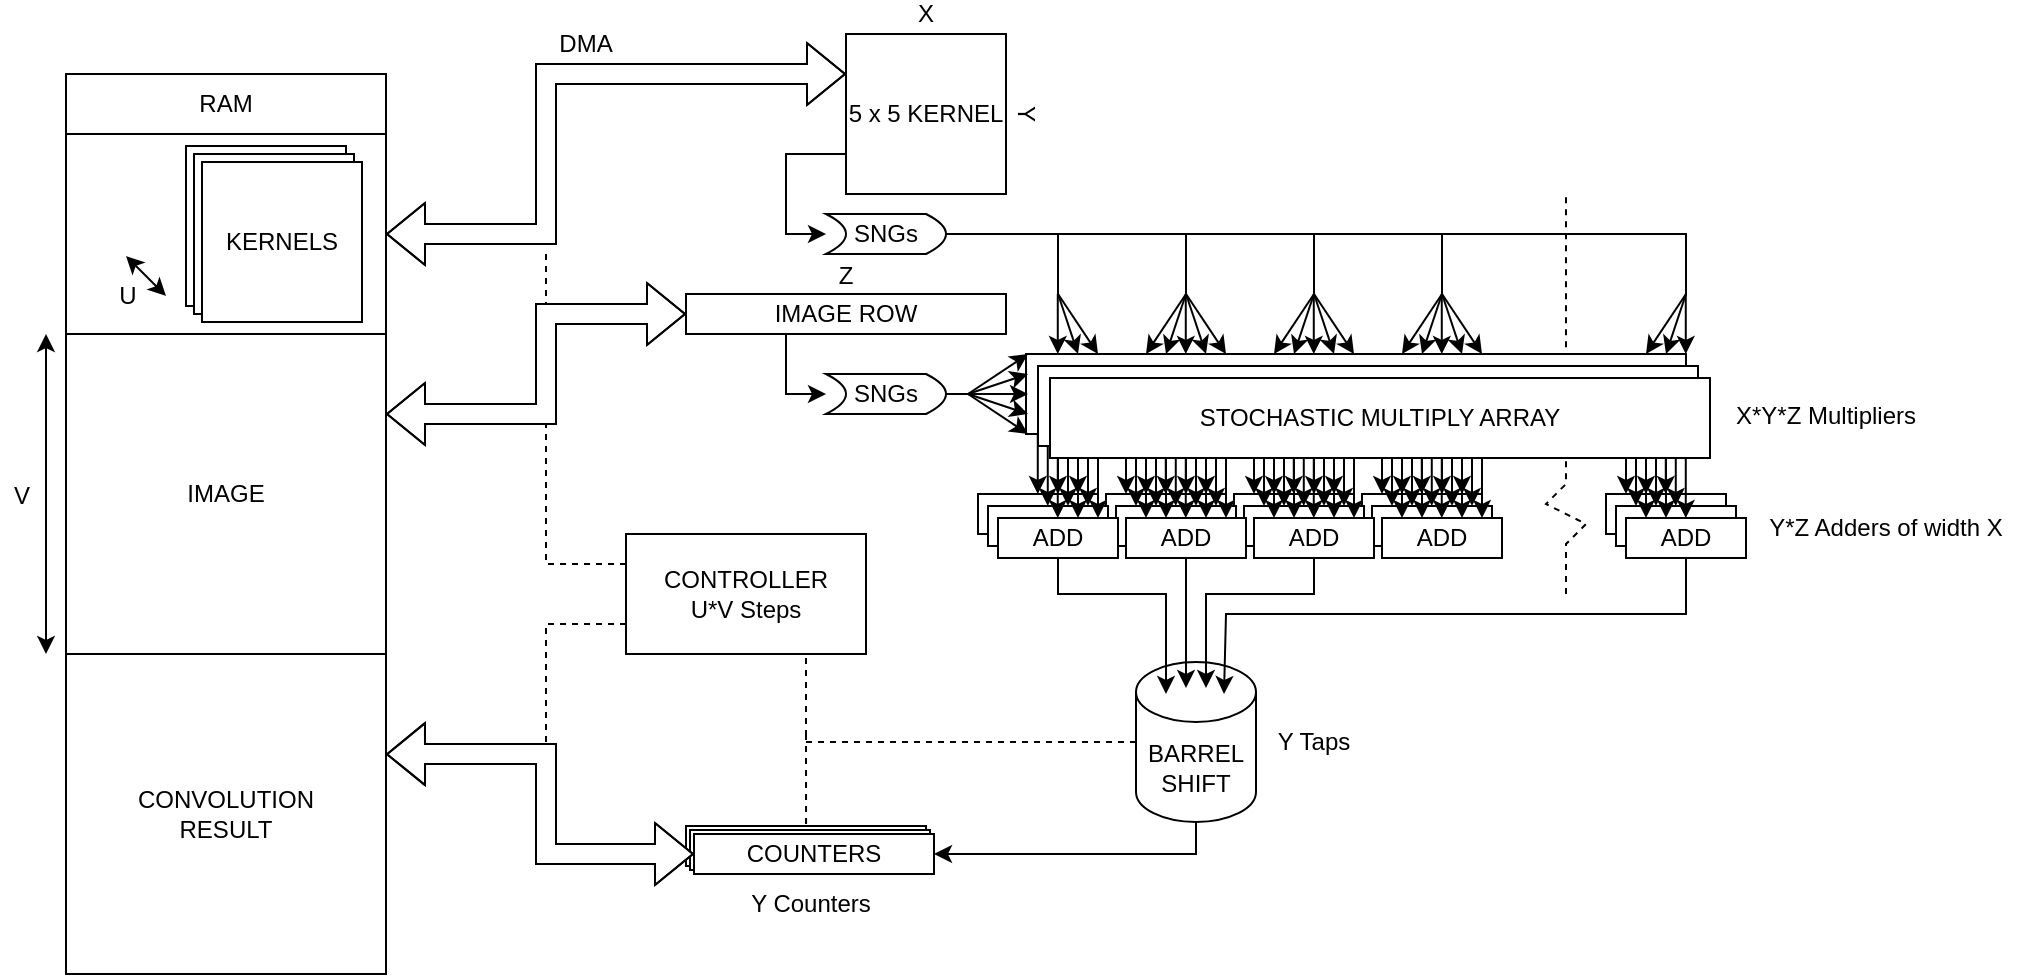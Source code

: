 <mxfile version="17.4.5" type="device"><diagram id="n0s1o-22PEW5Y7ANwcYm" name="Page-1"><mxGraphModel dx="1185" dy="662" grid="0" gridSize="10" guides="1" tooltips="1" connect="1" arrows="1" fold="1" page="1" pageScale="1" pageWidth="1600" pageHeight="900" math="0" shadow="0"><root><mxCell id="0"/><mxCell id="1" parent="0"/><mxCell id="mfJu4E2z2tIGQC9_TwqY-206" value="" style="endArrow=none;dashed=1;html=1;rounded=0;fontSize=12;fillColor=default;entryX=0.467;entryY=0.5;entryDx=0;entryDy=0;entryPerimeter=0;" edge="1" parent="1" target="mfJu4E2z2tIGQC9_TwqY-164"><mxGeometry width="50" height="50" relative="1" as="geometry"><mxPoint x="450" y="390" as="sourcePoint"/><mxPoint x="450" y="430" as="targetPoint"/></mxGeometry></mxCell><mxCell id="mfJu4E2z2tIGQC9_TwqY-194" value="" style="endArrow=none;dashed=1;html=1;rounded=0;fontSize=12;exitX=0;exitY=0.25;exitDx=0;exitDy=0;" edge="1" parent="1"><mxGeometry width="50" height="50" relative="1" as="geometry"><mxPoint x="360" y="335" as="sourcePoint"/><mxPoint x="320" y="400" as="targetPoint"/><Array as="points"><mxPoint x="320" y="335"/></Array></mxGeometry></mxCell><mxCell id="mfJu4E2z2tIGQC9_TwqY-190" value="" style="endArrow=none;dashed=1;html=1;rounded=0;fontSize=12;exitX=0;exitY=0.25;exitDx=0;exitDy=0;" edge="1" parent="1" source="mfJu4E2z2tIGQC9_TwqY-188"><mxGeometry width="50" height="50" relative="1" as="geometry"><mxPoint x="270" y="340" as="sourcePoint"/><mxPoint x="320" y="150" as="targetPoint"/><Array as="points"><mxPoint x="320" y="305"/></Array></mxGeometry></mxCell><mxCell id="mfJu4E2z2tIGQC9_TwqY-134" value="" style="group" vertex="1" connectable="0" parent="1"><mxGeometry x="536" y="240" width="374" height="50" as="geometry"/></mxCell><mxCell id="mfJu4E2z2tIGQC9_TwqY-135" value="" style="group" vertex="1" connectable="0" parent="mfJu4E2z2tIGQC9_TwqY-134"><mxGeometry x="64" width="60" height="50" as="geometry"/></mxCell><mxCell id="mfJu4E2z2tIGQC9_TwqY-136" value="ADD" style="rounded=0;whiteSpace=wrap;html=1;" vertex="1" parent="mfJu4E2z2tIGQC9_TwqY-135"><mxGeometry y="30" width="60" height="20" as="geometry"/></mxCell><mxCell id="mfJu4E2z2tIGQC9_TwqY-137" value="" style="endArrow=classic;html=1;rounded=0;" edge="1" parent="mfJu4E2z2tIGQC9_TwqY-135"><mxGeometry width="50" height="50" relative="1" as="geometry"><mxPoint x="10" as="sourcePoint"/><mxPoint x="10" y="30" as="targetPoint"/></mxGeometry></mxCell><mxCell id="mfJu4E2z2tIGQC9_TwqY-138" value="" style="endArrow=classic;html=1;rounded=0;" edge="1" parent="mfJu4E2z2tIGQC9_TwqY-135"><mxGeometry width="50" height="50" relative="1" as="geometry"><mxPoint x="20" as="sourcePoint"/><mxPoint x="20" y="30" as="targetPoint"/></mxGeometry></mxCell><mxCell id="mfJu4E2z2tIGQC9_TwqY-139" value="" style="endArrow=classic;html=1;rounded=0;" edge="1" parent="mfJu4E2z2tIGQC9_TwqY-135"><mxGeometry width="50" height="50" relative="1" as="geometry"><mxPoint x="29.89" as="sourcePoint"/><mxPoint x="29.89" y="30" as="targetPoint"/></mxGeometry></mxCell><mxCell id="mfJu4E2z2tIGQC9_TwqY-140" value="" style="endArrow=classic;html=1;rounded=0;" edge="1" parent="mfJu4E2z2tIGQC9_TwqY-135"><mxGeometry width="50" height="50" relative="1" as="geometry"><mxPoint x="40" as="sourcePoint"/><mxPoint x="40" y="30" as="targetPoint"/></mxGeometry></mxCell><mxCell id="mfJu4E2z2tIGQC9_TwqY-141" value="" style="endArrow=classic;html=1;rounded=0;" edge="1" parent="mfJu4E2z2tIGQC9_TwqY-135"><mxGeometry width="50" height="50" relative="1" as="geometry"><mxPoint x="50" as="sourcePoint"/><mxPoint x="50" y="30" as="targetPoint"/></mxGeometry></mxCell><mxCell id="mfJu4E2z2tIGQC9_TwqY-142" value="ADD" style="rounded=0;whiteSpace=wrap;html=1;" vertex="1" parent="mfJu4E2z2tIGQC9_TwqY-134"><mxGeometry x="314" y="30" width="60" height="20" as="geometry"/></mxCell><mxCell id="mfJu4E2z2tIGQC9_TwqY-143" value="" style="endArrow=classic;html=1;rounded=0;" edge="1" parent="mfJu4E2z2tIGQC9_TwqY-134"><mxGeometry width="50" height="50" relative="1" as="geometry"><mxPoint x="324" as="sourcePoint"/><mxPoint x="324" y="30" as="targetPoint"/></mxGeometry></mxCell><mxCell id="mfJu4E2z2tIGQC9_TwqY-144" value="" style="endArrow=classic;html=1;rounded=0;" edge="1" parent="mfJu4E2z2tIGQC9_TwqY-134"><mxGeometry width="50" height="50" relative="1" as="geometry"><mxPoint x="334" as="sourcePoint"/><mxPoint x="334" y="30" as="targetPoint"/></mxGeometry></mxCell><mxCell id="mfJu4E2z2tIGQC9_TwqY-145" value="" style="endArrow=classic;html=1;rounded=0;" edge="1" parent="mfJu4E2z2tIGQC9_TwqY-134"><mxGeometry width="50" height="50" relative="1" as="geometry"><mxPoint x="343.89" as="sourcePoint"/><mxPoint x="343.89" y="30" as="targetPoint"/></mxGeometry></mxCell><mxCell id="mfJu4E2z2tIGQC9_TwqY-146" value="ADD" style="rounded=0;whiteSpace=wrap;html=1;" vertex="1" parent="mfJu4E2z2tIGQC9_TwqY-134"><mxGeometry y="30" width="60" height="20" as="geometry"/></mxCell><mxCell id="mfJu4E2z2tIGQC9_TwqY-147" value="" style="endArrow=classic;html=1;rounded=0;" edge="1" parent="mfJu4E2z2tIGQC9_TwqY-134"><mxGeometry width="50" height="50" relative="1" as="geometry"><mxPoint x="29.89" as="sourcePoint"/><mxPoint x="29.89" y="30" as="targetPoint"/></mxGeometry></mxCell><mxCell id="mfJu4E2z2tIGQC9_TwqY-148" value="" style="endArrow=classic;html=1;rounded=0;" edge="1" parent="mfJu4E2z2tIGQC9_TwqY-134"><mxGeometry width="50" height="50" relative="1" as="geometry"><mxPoint x="40" as="sourcePoint"/><mxPoint x="40" y="30" as="targetPoint"/></mxGeometry></mxCell><mxCell id="mfJu4E2z2tIGQC9_TwqY-149" value="" style="endArrow=classic;html=1;rounded=0;" edge="1" parent="mfJu4E2z2tIGQC9_TwqY-134"><mxGeometry width="50" height="50" relative="1" as="geometry"><mxPoint x="50" as="sourcePoint"/><mxPoint x="50" y="30" as="targetPoint"/></mxGeometry></mxCell><mxCell id="mfJu4E2z2tIGQC9_TwqY-150" value="" style="group" vertex="1" connectable="0" parent="mfJu4E2z2tIGQC9_TwqY-134"><mxGeometry x="128" width="60" height="50" as="geometry"/></mxCell><mxCell id="mfJu4E2z2tIGQC9_TwqY-151" value="ADD" style="rounded=0;whiteSpace=wrap;html=1;" vertex="1" parent="mfJu4E2z2tIGQC9_TwqY-150"><mxGeometry y="30" width="60" height="20" as="geometry"/></mxCell><mxCell id="mfJu4E2z2tIGQC9_TwqY-152" value="" style="endArrow=classic;html=1;rounded=0;" edge="1" parent="mfJu4E2z2tIGQC9_TwqY-150"><mxGeometry width="50" height="50" relative="1" as="geometry"><mxPoint x="10" as="sourcePoint"/><mxPoint x="10" y="30" as="targetPoint"/></mxGeometry></mxCell><mxCell id="mfJu4E2z2tIGQC9_TwqY-153" value="" style="endArrow=classic;html=1;rounded=0;" edge="1" parent="mfJu4E2z2tIGQC9_TwqY-150"><mxGeometry width="50" height="50" relative="1" as="geometry"><mxPoint x="20" as="sourcePoint"/><mxPoint x="20" y="30" as="targetPoint"/></mxGeometry></mxCell><mxCell id="mfJu4E2z2tIGQC9_TwqY-154" value="" style="endArrow=classic;html=1;rounded=0;" edge="1" parent="mfJu4E2z2tIGQC9_TwqY-150"><mxGeometry width="50" height="50" relative="1" as="geometry"><mxPoint x="29.89" as="sourcePoint"/><mxPoint x="29.89" y="30" as="targetPoint"/></mxGeometry></mxCell><mxCell id="mfJu4E2z2tIGQC9_TwqY-155" value="" style="endArrow=classic;html=1;rounded=0;" edge="1" parent="mfJu4E2z2tIGQC9_TwqY-150"><mxGeometry width="50" height="50" relative="1" as="geometry"><mxPoint x="40" as="sourcePoint"/><mxPoint x="40" y="30" as="targetPoint"/></mxGeometry></mxCell><mxCell id="mfJu4E2z2tIGQC9_TwqY-156" value="" style="endArrow=classic;html=1;rounded=0;" edge="1" parent="mfJu4E2z2tIGQC9_TwqY-150"><mxGeometry width="50" height="50" relative="1" as="geometry"><mxPoint x="50" as="sourcePoint"/><mxPoint x="50" y="30" as="targetPoint"/></mxGeometry></mxCell><mxCell id="mfJu4E2z2tIGQC9_TwqY-157" value="" style="group" vertex="1" connectable="0" parent="mfJu4E2z2tIGQC9_TwqY-134"><mxGeometry x="192" width="60" height="50" as="geometry"/></mxCell><mxCell id="mfJu4E2z2tIGQC9_TwqY-158" value="ADD" style="rounded=0;whiteSpace=wrap;html=1;" vertex="1" parent="mfJu4E2z2tIGQC9_TwqY-157"><mxGeometry y="30" width="60" height="20" as="geometry"/></mxCell><mxCell id="mfJu4E2z2tIGQC9_TwqY-159" value="" style="endArrow=classic;html=1;rounded=0;" edge="1" parent="mfJu4E2z2tIGQC9_TwqY-157"><mxGeometry width="50" height="50" relative="1" as="geometry"><mxPoint x="10" as="sourcePoint"/><mxPoint x="10" y="30" as="targetPoint"/></mxGeometry></mxCell><mxCell id="mfJu4E2z2tIGQC9_TwqY-160" value="" style="endArrow=classic;html=1;rounded=0;" edge="1" parent="mfJu4E2z2tIGQC9_TwqY-157"><mxGeometry width="50" height="50" relative="1" as="geometry"><mxPoint x="20" as="sourcePoint"/><mxPoint x="20" y="30" as="targetPoint"/></mxGeometry></mxCell><mxCell id="mfJu4E2z2tIGQC9_TwqY-161" value="" style="endArrow=classic;html=1;rounded=0;" edge="1" parent="mfJu4E2z2tIGQC9_TwqY-157"><mxGeometry width="50" height="50" relative="1" as="geometry"><mxPoint x="29.89" as="sourcePoint"/><mxPoint x="29.89" y="30" as="targetPoint"/></mxGeometry></mxCell><mxCell id="mfJu4E2z2tIGQC9_TwqY-162" value="" style="endArrow=classic;html=1;rounded=0;" edge="1" parent="mfJu4E2z2tIGQC9_TwqY-157"><mxGeometry width="50" height="50" relative="1" as="geometry"><mxPoint x="40" as="sourcePoint"/><mxPoint x="40" y="30" as="targetPoint"/></mxGeometry></mxCell><mxCell id="mfJu4E2z2tIGQC9_TwqY-163" value="" style="endArrow=classic;html=1;rounded=0;" edge="1" parent="mfJu4E2z2tIGQC9_TwqY-157"><mxGeometry width="50" height="50" relative="1" as="geometry"><mxPoint x="50" as="sourcePoint"/><mxPoint x="50" y="30" as="targetPoint"/></mxGeometry></mxCell><mxCell id="mfJu4E2z2tIGQC9_TwqY-104" value="" style="group" vertex="1" connectable="0" parent="1"><mxGeometry x="541" y="246" width="374" height="50" as="geometry"/></mxCell><mxCell id="mfJu4E2z2tIGQC9_TwqY-105" value="" style="group" vertex="1" connectable="0" parent="mfJu4E2z2tIGQC9_TwqY-104"><mxGeometry x="64" width="60" height="50" as="geometry"/></mxCell><mxCell id="mfJu4E2z2tIGQC9_TwqY-106" value="ADD" style="rounded=0;whiteSpace=wrap;html=1;" vertex="1" parent="mfJu4E2z2tIGQC9_TwqY-105"><mxGeometry y="30" width="60" height="20" as="geometry"/></mxCell><mxCell id="mfJu4E2z2tIGQC9_TwqY-107" value="" style="endArrow=classic;html=1;rounded=0;" edge="1" parent="mfJu4E2z2tIGQC9_TwqY-105"><mxGeometry width="50" height="50" relative="1" as="geometry"><mxPoint x="10" as="sourcePoint"/><mxPoint x="10" y="30" as="targetPoint"/></mxGeometry></mxCell><mxCell id="mfJu4E2z2tIGQC9_TwqY-108" value="" style="endArrow=classic;html=1;rounded=0;" edge="1" parent="mfJu4E2z2tIGQC9_TwqY-105"><mxGeometry width="50" height="50" relative="1" as="geometry"><mxPoint x="20" as="sourcePoint"/><mxPoint x="20" y="30" as="targetPoint"/></mxGeometry></mxCell><mxCell id="mfJu4E2z2tIGQC9_TwqY-109" value="" style="endArrow=classic;html=1;rounded=0;" edge="1" parent="mfJu4E2z2tIGQC9_TwqY-105"><mxGeometry width="50" height="50" relative="1" as="geometry"><mxPoint x="29.89" as="sourcePoint"/><mxPoint x="29.89" y="30" as="targetPoint"/></mxGeometry></mxCell><mxCell id="mfJu4E2z2tIGQC9_TwqY-110" value="" style="endArrow=classic;html=1;rounded=0;" edge="1" parent="mfJu4E2z2tIGQC9_TwqY-105"><mxGeometry width="50" height="50" relative="1" as="geometry"><mxPoint x="40" as="sourcePoint"/><mxPoint x="40" y="30" as="targetPoint"/></mxGeometry></mxCell><mxCell id="mfJu4E2z2tIGQC9_TwqY-111" value="" style="endArrow=classic;html=1;rounded=0;" edge="1" parent="mfJu4E2z2tIGQC9_TwqY-105"><mxGeometry width="50" height="50" relative="1" as="geometry"><mxPoint x="50" as="sourcePoint"/><mxPoint x="50" y="30" as="targetPoint"/></mxGeometry></mxCell><mxCell id="mfJu4E2z2tIGQC9_TwqY-112" value="ADD" style="rounded=0;whiteSpace=wrap;html=1;" vertex="1" parent="mfJu4E2z2tIGQC9_TwqY-104"><mxGeometry x="314" y="30" width="60" height="20" as="geometry"/></mxCell><mxCell id="mfJu4E2z2tIGQC9_TwqY-113" value="" style="endArrow=classic;html=1;rounded=0;" edge="1" parent="mfJu4E2z2tIGQC9_TwqY-104"><mxGeometry width="50" height="50" relative="1" as="geometry"><mxPoint x="324" as="sourcePoint"/><mxPoint x="324" y="30" as="targetPoint"/></mxGeometry></mxCell><mxCell id="mfJu4E2z2tIGQC9_TwqY-114" value="" style="endArrow=classic;html=1;rounded=0;" edge="1" parent="mfJu4E2z2tIGQC9_TwqY-104"><mxGeometry width="50" height="50" relative="1" as="geometry"><mxPoint x="334" as="sourcePoint"/><mxPoint x="334" y="30" as="targetPoint"/></mxGeometry></mxCell><mxCell id="mfJu4E2z2tIGQC9_TwqY-115" value="" style="endArrow=classic;html=1;rounded=0;" edge="1" parent="mfJu4E2z2tIGQC9_TwqY-104"><mxGeometry width="50" height="50" relative="1" as="geometry"><mxPoint x="343.89" as="sourcePoint"/><mxPoint x="343.89" y="30" as="targetPoint"/></mxGeometry></mxCell><mxCell id="mfJu4E2z2tIGQC9_TwqY-116" value="ADD" style="rounded=0;whiteSpace=wrap;html=1;" vertex="1" parent="mfJu4E2z2tIGQC9_TwqY-104"><mxGeometry y="30" width="60" height="20" as="geometry"/></mxCell><mxCell id="mfJu4E2z2tIGQC9_TwqY-117" value="" style="endArrow=classic;html=1;rounded=0;" edge="1" parent="mfJu4E2z2tIGQC9_TwqY-104"><mxGeometry width="50" height="50" relative="1" as="geometry"><mxPoint x="29.89" as="sourcePoint"/><mxPoint x="29.89" y="30" as="targetPoint"/></mxGeometry></mxCell><mxCell id="mfJu4E2z2tIGQC9_TwqY-118" value="" style="endArrow=classic;html=1;rounded=0;" edge="1" parent="mfJu4E2z2tIGQC9_TwqY-104"><mxGeometry width="50" height="50" relative="1" as="geometry"><mxPoint x="40" as="sourcePoint"/><mxPoint x="40" y="30" as="targetPoint"/></mxGeometry></mxCell><mxCell id="mfJu4E2z2tIGQC9_TwqY-119" value="" style="endArrow=classic;html=1;rounded=0;" edge="1" parent="mfJu4E2z2tIGQC9_TwqY-104"><mxGeometry width="50" height="50" relative="1" as="geometry"><mxPoint x="50" as="sourcePoint"/><mxPoint x="50" y="30" as="targetPoint"/></mxGeometry></mxCell><mxCell id="mfJu4E2z2tIGQC9_TwqY-120" value="" style="group" vertex="1" connectable="0" parent="mfJu4E2z2tIGQC9_TwqY-104"><mxGeometry x="128" width="60" height="50" as="geometry"/></mxCell><mxCell id="mfJu4E2z2tIGQC9_TwqY-121" value="ADD" style="rounded=0;whiteSpace=wrap;html=1;" vertex="1" parent="mfJu4E2z2tIGQC9_TwqY-120"><mxGeometry y="30" width="60" height="20" as="geometry"/></mxCell><mxCell id="mfJu4E2z2tIGQC9_TwqY-122" value="" style="endArrow=classic;html=1;rounded=0;" edge="1" parent="mfJu4E2z2tIGQC9_TwqY-120"><mxGeometry width="50" height="50" relative="1" as="geometry"><mxPoint x="10" as="sourcePoint"/><mxPoint x="10" y="30" as="targetPoint"/></mxGeometry></mxCell><mxCell id="mfJu4E2z2tIGQC9_TwqY-123" value="" style="endArrow=classic;html=1;rounded=0;" edge="1" parent="mfJu4E2z2tIGQC9_TwqY-120"><mxGeometry width="50" height="50" relative="1" as="geometry"><mxPoint x="20" as="sourcePoint"/><mxPoint x="20" y="30" as="targetPoint"/></mxGeometry></mxCell><mxCell id="mfJu4E2z2tIGQC9_TwqY-124" value="" style="endArrow=classic;html=1;rounded=0;" edge="1" parent="mfJu4E2z2tIGQC9_TwqY-120"><mxGeometry width="50" height="50" relative="1" as="geometry"><mxPoint x="29.89" as="sourcePoint"/><mxPoint x="29.89" y="30" as="targetPoint"/></mxGeometry></mxCell><mxCell id="mfJu4E2z2tIGQC9_TwqY-125" value="" style="endArrow=classic;html=1;rounded=0;" edge="1" parent="mfJu4E2z2tIGQC9_TwqY-120"><mxGeometry width="50" height="50" relative="1" as="geometry"><mxPoint x="40" as="sourcePoint"/><mxPoint x="40" y="30" as="targetPoint"/></mxGeometry></mxCell><mxCell id="mfJu4E2z2tIGQC9_TwqY-126" value="" style="endArrow=classic;html=1;rounded=0;" edge="1" parent="mfJu4E2z2tIGQC9_TwqY-120"><mxGeometry width="50" height="50" relative="1" as="geometry"><mxPoint x="50" as="sourcePoint"/><mxPoint x="50" y="30" as="targetPoint"/></mxGeometry></mxCell><mxCell id="mfJu4E2z2tIGQC9_TwqY-127" value="" style="group" vertex="1" connectable="0" parent="mfJu4E2z2tIGQC9_TwqY-104"><mxGeometry x="192" width="60" height="50" as="geometry"/></mxCell><mxCell id="mfJu4E2z2tIGQC9_TwqY-128" value="ADD" style="rounded=0;whiteSpace=wrap;html=1;" vertex="1" parent="mfJu4E2z2tIGQC9_TwqY-127"><mxGeometry y="30" width="60" height="20" as="geometry"/></mxCell><mxCell id="mfJu4E2z2tIGQC9_TwqY-129" value="" style="endArrow=classic;html=1;rounded=0;" edge="1" parent="mfJu4E2z2tIGQC9_TwqY-127"><mxGeometry width="50" height="50" relative="1" as="geometry"><mxPoint x="10" as="sourcePoint"/><mxPoint x="10" y="30" as="targetPoint"/></mxGeometry></mxCell><mxCell id="mfJu4E2z2tIGQC9_TwqY-130" value="" style="endArrow=classic;html=1;rounded=0;" edge="1" parent="mfJu4E2z2tIGQC9_TwqY-127"><mxGeometry width="50" height="50" relative="1" as="geometry"><mxPoint x="20" as="sourcePoint"/><mxPoint x="20" y="30" as="targetPoint"/></mxGeometry></mxCell><mxCell id="mfJu4E2z2tIGQC9_TwqY-131" value="" style="endArrow=classic;html=1;rounded=0;" edge="1" parent="mfJu4E2z2tIGQC9_TwqY-127"><mxGeometry width="50" height="50" relative="1" as="geometry"><mxPoint x="29.89" as="sourcePoint"/><mxPoint x="29.89" y="30" as="targetPoint"/></mxGeometry></mxCell><mxCell id="mfJu4E2z2tIGQC9_TwqY-132" value="" style="endArrow=classic;html=1;rounded=0;" edge="1" parent="mfJu4E2z2tIGQC9_TwqY-127"><mxGeometry width="50" height="50" relative="1" as="geometry"><mxPoint x="40" as="sourcePoint"/><mxPoint x="40" y="30" as="targetPoint"/></mxGeometry></mxCell><mxCell id="mfJu4E2z2tIGQC9_TwqY-133" value="" style="endArrow=classic;html=1;rounded=0;" edge="1" parent="mfJu4E2z2tIGQC9_TwqY-127"><mxGeometry width="50" height="50" relative="1" as="geometry"><mxPoint x="50" as="sourcePoint"/><mxPoint x="50" y="30" as="targetPoint"/></mxGeometry></mxCell><mxCell id="mfJu4E2z2tIGQC9_TwqY-44" value="" style="endArrow=none;html=1;rounded=0;fontSize=24;dashed=1;" edge="1" parent="1"><mxGeometry width="50" height="50" relative="1" as="geometry"><mxPoint x="830" y="320" as="sourcePoint"/><mxPoint x="830" y="120" as="targetPoint"/><Array as="points"><mxPoint x="830" y="295"/><mxPoint x="840" y="285"/><mxPoint x="820" y="275"/><mxPoint x="830" y="265"/></Array></mxGeometry></mxCell><mxCell id="mfJu4E2z2tIGQC9_TwqY-9" value="" style="edgeStyle=orthogonalEdgeStyle;rounded=0;orthogonalLoop=1;jettySize=auto;html=1;entryX=1;entryY=0.5;entryDx=0;entryDy=0;" edge="1" parent="1" source="mfJu4E2z2tIGQC9_TwqY-2" target="mfJu4E2z2tIGQC9_TwqY-3"><mxGeometry relative="1" as="geometry"><Array as="points"><mxPoint x="440" y="220"/></Array></mxGeometry></mxCell><mxCell id="mfJu4E2z2tIGQC9_TwqY-2" value="IMAGE ROW" style="rounded=0;whiteSpace=wrap;html=1;" vertex="1" parent="1"><mxGeometry x="390" y="170" width="160" height="20" as="geometry"/></mxCell><mxCell id="mfJu4E2z2tIGQC9_TwqY-3" value="SNGs" style="shape=dataStorage;whiteSpace=wrap;html=1;fixedSize=1;rotation=0;size=10;horizontal=1;direction=west;" vertex="1" parent="1"><mxGeometry x="460" y="210" width="60" height="20" as="geometry"/></mxCell><mxCell id="mfJu4E2z2tIGQC9_TwqY-7" value="5 x 5 KERNEL" style="whiteSpace=wrap;html=1;aspect=fixed;" vertex="1" parent="1"><mxGeometry x="470" y="40" width="80" height="80" as="geometry"/></mxCell><mxCell id="mfJu4E2z2tIGQC9_TwqY-8" value="SNGs" style="shape=dataStorage;whiteSpace=wrap;html=1;fixedSize=1;rotation=0;size=10;horizontal=1;direction=west;" vertex="1" parent="1"><mxGeometry x="460" y="130" width="60" height="20" as="geometry"/></mxCell><mxCell id="mfJu4E2z2tIGQC9_TwqY-10" value="" style="endArrow=classic;html=1;rounded=0;entryX=1;entryY=0.5;entryDx=0;entryDy=0;exitX=0;exitY=0.75;exitDx=0;exitDy=0;" edge="1" parent="1" source="mfJu4E2z2tIGQC9_TwqY-7" target="mfJu4E2z2tIGQC9_TwqY-8"><mxGeometry width="50" height="50" relative="1" as="geometry"><mxPoint x="450" y="140" as="sourcePoint"/><mxPoint x="480" y="220" as="targetPoint"/><Array as="points"><mxPoint x="440" y="100"/><mxPoint x="440" y="140"/></Array></mxGeometry></mxCell><mxCell id="mfJu4E2z2tIGQC9_TwqY-11" value="" style="rounded=0;whiteSpace=wrap;html=1;fillColor=default;" vertex="1" parent="1"><mxGeometry x="560" y="200" width="330" height="40" as="geometry"/></mxCell><mxCell id="mfJu4E2z2tIGQC9_TwqY-12" value="" style="rounded=0;whiteSpace=wrap;html=1;fillColor=default;" vertex="1" parent="1"><mxGeometry x="566" y="206" width="330" height="40" as="geometry"/></mxCell><mxCell id="mfJu4E2z2tIGQC9_TwqY-13" value="STOCHASTIC MULTIPLY ARRAY" style="rounded=0;whiteSpace=wrap;html=1;fillColor=default;" vertex="1" parent="1"><mxGeometry x="572" y="212" width="330" height="40" as="geometry"/></mxCell><mxCell id="mfJu4E2z2tIGQC9_TwqY-14" value="" style="endArrow=none;html=1;rounded=0;exitX=0;exitY=0.5;exitDx=0;exitDy=0;endFill=0;" edge="1" parent="1" source="mfJu4E2z2tIGQC9_TwqY-8"><mxGeometry width="50" height="50" relative="1" as="geometry"><mxPoint x="570" y="230" as="sourcePoint"/><mxPoint x="576" y="170" as="targetPoint"/><Array as="points"><mxPoint x="550" y="140"/><mxPoint x="576" y="140"/></Array></mxGeometry></mxCell><mxCell id="mfJu4E2z2tIGQC9_TwqY-49" value="" style="endArrow=classic;html=1;rounded=0;" edge="1" parent="1"><mxGeometry width="50" height="50" relative="1" as="geometry"><mxPoint x="575.89" y="170" as="sourcePoint"/><mxPoint x="575.89" y="200" as="targetPoint"/></mxGeometry></mxCell><mxCell id="mfJu4E2z2tIGQC9_TwqY-50" value="" style="endArrow=classic;html=1;rounded=0;" edge="1" parent="1"><mxGeometry width="50" height="50" relative="1" as="geometry"><mxPoint x="576" y="170" as="sourcePoint"/><mxPoint x="586" y="200" as="targetPoint"/></mxGeometry></mxCell><mxCell id="mfJu4E2z2tIGQC9_TwqY-51" value="" style="endArrow=classic;html=1;rounded=0;" edge="1" parent="1"><mxGeometry width="50" height="50" relative="1" as="geometry"><mxPoint x="576" y="170" as="sourcePoint"/><mxPoint x="596" y="200" as="targetPoint"/></mxGeometry></mxCell><mxCell id="mfJu4E2z2tIGQC9_TwqY-68" value="" style="endArrow=classic;html=1;rounded=0;" edge="1" parent="1"><mxGeometry width="50" height="50" relative="1" as="geometry"><mxPoint x="890" y="170" as="sourcePoint"/><mxPoint x="870" y="200" as="targetPoint"/></mxGeometry></mxCell><mxCell id="mfJu4E2z2tIGQC9_TwqY-69" value="" style="endArrow=classic;html=1;rounded=0;" edge="1" parent="1"><mxGeometry width="50" height="50" relative="1" as="geometry"><mxPoint x="890" y="170" as="sourcePoint"/><mxPoint x="880" y="200" as="targetPoint"/></mxGeometry></mxCell><mxCell id="mfJu4E2z2tIGQC9_TwqY-70" value="" style="endArrow=classic;html=1;rounded=0;" edge="1" parent="1"><mxGeometry width="50" height="50" relative="1" as="geometry"><mxPoint x="889.89" y="170" as="sourcePoint"/><mxPoint x="889.89" y="200" as="targetPoint"/></mxGeometry></mxCell><mxCell id="mfJu4E2z2tIGQC9_TwqY-73" value="" style="group" vertex="1" connectable="0" parent="1"><mxGeometry x="620" y="170" width="40" height="30" as="geometry"/></mxCell><mxCell id="mfJu4E2z2tIGQC9_TwqY-74" value="" style="endArrow=classic;html=1;rounded=0;" edge="1" parent="mfJu4E2z2tIGQC9_TwqY-73"><mxGeometry width="50" height="50" relative="1" as="geometry"><mxPoint x="20" as="sourcePoint"/><mxPoint y="30" as="targetPoint"/></mxGeometry></mxCell><mxCell id="mfJu4E2z2tIGQC9_TwqY-75" value="" style="endArrow=classic;html=1;rounded=0;" edge="1" parent="mfJu4E2z2tIGQC9_TwqY-73"><mxGeometry width="50" height="50" relative="1" as="geometry"><mxPoint x="20" as="sourcePoint"/><mxPoint x="10" y="30" as="targetPoint"/></mxGeometry></mxCell><mxCell id="mfJu4E2z2tIGQC9_TwqY-76" value="" style="endArrow=classic;html=1;rounded=0;" edge="1" parent="mfJu4E2z2tIGQC9_TwqY-73"><mxGeometry width="50" height="50" relative="1" as="geometry"><mxPoint x="19.89" as="sourcePoint"/><mxPoint x="19.89" y="30" as="targetPoint"/></mxGeometry></mxCell><mxCell id="mfJu4E2z2tIGQC9_TwqY-77" value="" style="endArrow=classic;html=1;rounded=0;" edge="1" parent="mfJu4E2z2tIGQC9_TwqY-73"><mxGeometry width="50" height="50" relative="1" as="geometry"><mxPoint x="20" as="sourcePoint"/><mxPoint x="30" y="30" as="targetPoint"/></mxGeometry></mxCell><mxCell id="mfJu4E2z2tIGQC9_TwqY-78" value="" style="endArrow=classic;html=1;rounded=0;" edge="1" parent="mfJu4E2z2tIGQC9_TwqY-73"><mxGeometry width="50" height="50" relative="1" as="geometry"><mxPoint x="20" as="sourcePoint"/><mxPoint x="40" y="30" as="targetPoint"/></mxGeometry></mxCell><mxCell id="mfJu4E2z2tIGQC9_TwqY-79" value="" style="group" vertex="1" connectable="0" parent="1"><mxGeometry x="684" y="170" width="40" height="30" as="geometry"/></mxCell><mxCell id="mfJu4E2z2tIGQC9_TwqY-80" value="" style="endArrow=classic;html=1;rounded=0;" edge="1" parent="mfJu4E2z2tIGQC9_TwqY-79"><mxGeometry width="50" height="50" relative="1" as="geometry"><mxPoint x="20" as="sourcePoint"/><mxPoint y="30" as="targetPoint"/></mxGeometry></mxCell><mxCell id="mfJu4E2z2tIGQC9_TwqY-81" value="" style="endArrow=classic;html=1;rounded=0;" edge="1" parent="mfJu4E2z2tIGQC9_TwqY-79"><mxGeometry width="50" height="50" relative="1" as="geometry"><mxPoint x="20" as="sourcePoint"/><mxPoint x="10" y="30" as="targetPoint"/></mxGeometry></mxCell><mxCell id="mfJu4E2z2tIGQC9_TwqY-82" value="" style="endArrow=classic;html=1;rounded=0;" edge="1" parent="mfJu4E2z2tIGQC9_TwqY-79"><mxGeometry width="50" height="50" relative="1" as="geometry"><mxPoint x="19.89" as="sourcePoint"/><mxPoint x="19.89" y="30" as="targetPoint"/></mxGeometry></mxCell><mxCell id="mfJu4E2z2tIGQC9_TwqY-83" value="" style="endArrow=classic;html=1;rounded=0;" edge="1" parent="mfJu4E2z2tIGQC9_TwqY-79"><mxGeometry width="50" height="50" relative="1" as="geometry"><mxPoint x="20" as="sourcePoint"/><mxPoint x="30" y="30" as="targetPoint"/></mxGeometry></mxCell><mxCell id="mfJu4E2z2tIGQC9_TwqY-84" value="" style="endArrow=classic;html=1;rounded=0;" edge="1" parent="mfJu4E2z2tIGQC9_TwqY-79"><mxGeometry width="50" height="50" relative="1" as="geometry"><mxPoint x="20" as="sourcePoint"/><mxPoint x="40" y="30" as="targetPoint"/></mxGeometry></mxCell><mxCell id="mfJu4E2z2tIGQC9_TwqY-85" value="" style="group" vertex="1" connectable="0" parent="1"><mxGeometry x="748" y="170" width="40" height="30" as="geometry"/></mxCell><mxCell id="mfJu4E2z2tIGQC9_TwqY-86" value="" style="endArrow=classic;html=1;rounded=0;" edge="1" parent="mfJu4E2z2tIGQC9_TwqY-85"><mxGeometry width="50" height="50" relative="1" as="geometry"><mxPoint x="20" as="sourcePoint"/><mxPoint y="30" as="targetPoint"/></mxGeometry></mxCell><mxCell id="mfJu4E2z2tIGQC9_TwqY-87" value="" style="endArrow=classic;html=1;rounded=0;" edge="1" parent="mfJu4E2z2tIGQC9_TwqY-85"><mxGeometry width="50" height="50" relative="1" as="geometry"><mxPoint x="20" as="sourcePoint"/><mxPoint x="10" y="30" as="targetPoint"/></mxGeometry></mxCell><mxCell id="mfJu4E2z2tIGQC9_TwqY-88" value="" style="endArrow=classic;html=1;rounded=0;" edge="1" parent="mfJu4E2z2tIGQC9_TwqY-85"><mxGeometry width="50" height="50" relative="1" as="geometry"><mxPoint x="19.89" as="sourcePoint"/><mxPoint x="19.89" y="30" as="targetPoint"/></mxGeometry></mxCell><mxCell id="mfJu4E2z2tIGQC9_TwqY-89" value="" style="endArrow=classic;html=1;rounded=0;" edge="1" parent="mfJu4E2z2tIGQC9_TwqY-85"><mxGeometry width="50" height="50" relative="1" as="geometry"><mxPoint x="20" as="sourcePoint"/><mxPoint x="30" y="30" as="targetPoint"/></mxGeometry></mxCell><mxCell id="mfJu4E2z2tIGQC9_TwqY-90" value="" style="endArrow=classic;html=1;rounded=0;" edge="1" parent="mfJu4E2z2tIGQC9_TwqY-85"><mxGeometry width="50" height="50" relative="1" as="geometry"><mxPoint x="20" as="sourcePoint"/><mxPoint x="40" y="30" as="targetPoint"/></mxGeometry></mxCell><mxCell id="mfJu4E2z2tIGQC9_TwqY-92" value="" style="endArrow=none;html=1;rounded=0;exitX=0;exitY=0.5;exitDx=0;exitDy=0;endFill=0;" edge="1" parent="1"><mxGeometry width="50" height="50" relative="1" as="geometry"><mxPoint x="576" y="140" as="sourcePoint"/><mxPoint x="640" y="170" as="targetPoint"/><Array as="points"><mxPoint x="606" y="140"/><mxPoint x="640" y="140"/></Array></mxGeometry></mxCell><mxCell id="mfJu4E2z2tIGQC9_TwqY-93" value="" style="endArrow=none;html=1;rounded=0;exitX=0;exitY=0.5;exitDx=0;exitDy=0;endFill=0;" edge="1" parent="1"><mxGeometry width="50" height="50" relative="1" as="geometry"><mxPoint x="640" y="140" as="sourcePoint"/><mxPoint x="704" y="170" as="targetPoint"/><Array as="points"><mxPoint x="670" y="140"/><mxPoint x="704" y="140"/></Array></mxGeometry></mxCell><mxCell id="mfJu4E2z2tIGQC9_TwqY-94" value="" style="endArrow=none;html=1;rounded=0;exitX=0;exitY=0.5;exitDx=0;exitDy=0;endFill=0;" edge="1" parent="1"><mxGeometry width="50" height="50" relative="1" as="geometry"><mxPoint x="704" y="140" as="sourcePoint"/><mxPoint x="768" y="170" as="targetPoint"/><Array as="points"><mxPoint x="734" y="140"/><mxPoint x="768" y="140"/></Array></mxGeometry></mxCell><mxCell id="mfJu4E2z2tIGQC9_TwqY-95" value="" style="endArrow=none;html=1;rounded=0;exitX=0;exitY=0.5;exitDx=0;exitDy=0;endFill=0;" edge="1" parent="1"><mxGeometry width="50" height="50" relative="1" as="geometry"><mxPoint x="768" y="140" as="sourcePoint"/><mxPoint x="890" y="170" as="targetPoint"/><Array as="points"><mxPoint x="798" y="140"/><mxPoint x="890" y="140"/></Array></mxGeometry></mxCell><mxCell id="mfJu4E2z2tIGQC9_TwqY-97" value="BARREL&lt;br&gt;SHIFT" style="shape=cylinder3;whiteSpace=wrap;html=1;boundedLbl=1;backgroundOutline=1;size=15;fontSize=12;fillColor=default;" vertex="1" parent="1"><mxGeometry x="615" y="354" width="60" height="80" as="geometry"/></mxCell><mxCell id="mfJu4E2z2tIGQC9_TwqY-98" value="" style="endArrow=none;html=1;rounded=0;fontSize=12;entryX=0.5;entryY=1;entryDx=0;entryDy=0;endFill=0;startArrow=classic;startFill=1;" edge="1" parent="1" target="mfJu4E2z2tIGQC9_TwqY-16"><mxGeometry width="50" height="50" relative="1" as="geometry"><mxPoint x="630" y="370" as="sourcePoint"/><mxPoint x="760" y="330" as="targetPoint"/><Array as="points"><mxPoint x="630" y="320"/><mxPoint x="576" y="320"/></Array></mxGeometry></mxCell><mxCell id="mfJu4E2z2tIGQC9_TwqY-99" value="" style="endArrow=none;html=1;rounded=0;fontSize=12;entryX=0.5;entryY=1;entryDx=0;entryDy=0;endFill=0;startArrow=classic;startFill=1;" edge="1" parent="1" target="mfJu4E2z2tIGQC9_TwqY-30"><mxGeometry width="50" height="50" relative="1" as="geometry"><mxPoint x="640" y="367" as="sourcePoint"/><mxPoint x="680" y="320" as="targetPoint"/></mxGeometry></mxCell><mxCell id="mfJu4E2z2tIGQC9_TwqY-100" value="" style="endArrow=none;html=1;rounded=0;fontSize=12;entryX=0.5;entryY=1;entryDx=0;entryDy=0;endFill=0;startArrow=classic;startFill=1;" edge="1" parent="1" target="mfJu4E2z2tIGQC9_TwqY-54"><mxGeometry width="50" height="50" relative="1" as="geometry"><mxPoint x="650" y="367" as="sourcePoint"/><mxPoint x="738" y="330" as="targetPoint"/><Array as="points"><mxPoint x="650" y="320"/><mxPoint x="704" y="320"/></Array></mxGeometry></mxCell><mxCell id="mfJu4E2z2tIGQC9_TwqY-101" value="" style="endArrow=none;html=1;rounded=0;fontSize=12;entryX=0.5;entryY=1;entryDx=0;entryDy=0;endFill=0;startArrow=classic;startFill=1;" edge="1" parent="1"><mxGeometry width="50" height="50" relative="1" as="geometry"><mxPoint x="659" y="370" as="sourcePoint"/><mxPoint x="890" y="302" as="targetPoint"/><Array as="points"><mxPoint x="660" y="330"/><mxPoint x="890" y="330"/></Array></mxGeometry></mxCell><mxCell id="mfJu4E2z2tIGQC9_TwqY-103" value="" style="group" vertex="1" connectable="0" parent="1"><mxGeometry x="546" y="252" width="374" height="50" as="geometry"/></mxCell><mxCell id="mfJu4E2z2tIGQC9_TwqY-29" value="" style="group" vertex="1" connectable="0" parent="mfJu4E2z2tIGQC9_TwqY-103"><mxGeometry x="64" width="60" height="50" as="geometry"/></mxCell><mxCell id="mfJu4E2z2tIGQC9_TwqY-30" value="ADD" style="rounded=0;whiteSpace=wrap;html=1;" vertex="1" parent="mfJu4E2z2tIGQC9_TwqY-29"><mxGeometry y="30" width="60" height="20" as="geometry"/></mxCell><mxCell id="mfJu4E2z2tIGQC9_TwqY-31" value="" style="endArrow=classic;html=1;rounded=0;" edge="1" parent="mfJu4E2z2tIGQC9_TwqY-29"><mxGeometry width="50" height="50" relative="1" as="geometry"><mxPoint x="10" as="sourcePoint"/><mxPoint x="10" y="30" as="targetPoint"/></mxGeometry></mxCell><mxCell id="mfJu4E2z2tIGQC9_TwqY-32" value="" style="endArrow=classic;html=1;rounded=0;" edge="1" parent="mfJu4E2z2tIGQC9_TwqY-29"><mxGeometry width="50" height="50" relative="1" as="geometry"><mxPoint x="20" as="sourcePoint"/><mxPoint x="20" y="30" as="targetPoint"/></mxGeometry></mxCell><mxCell id="mfJu4E2z2tIGQC9_TwqY-33" value="" style="endArrow=classic;html=1;rounded=0;" edge="1" parent="mfJu4E2z2tIGQC9_TwqY-29"><mxGeometry width="50" height="50" relative="1" as="geometry"><mxPoint x="29.89" as="sourcePoint"/><mxPoint x="29.89" y="30" as="targetPoint"/></mxGeometry></mxCell><mxCell id="mfJu4E2z2tIGQC9_TwqY-34" value="" style="endArrow=classic;html=1;rounded=0;" edge="1" parent="mfJu4E2z2tIGQC9_TwqY-29"><mxGeometry width="50" height="50" relative="1" as="geometry"><mxPoint x="40" as="sourcePoint"/><mxPoint x="40" y="30" as="targetPoint"/></mxGeometry></mxCell><mxCell id="mfJu4E2z2tIGQC9_TwqY-35" value="" style="endArrow=classic;html=1;rounded=0;" edge="1" parent="mfJu4E2z2tIGQC9_TwqY-29"><mxGeometry width="50" height="50" relative="1" as="geometry"><mxPoint x="50" as="sourcePoint"/><mxPoint x="50" y="30" as="targetPoint"/></mxGeometry></mxCell><mxCell id="mfJu4E2z2tIGQC9_TwqY-37" value="ADD" style="rounded=0;whiteSpace=wrap;html=1;" vertex="1" parent="mfJu4E2z2tIGQC9_TwqY-103"><mxGeometry x="314" y="30" width="60" height="20" as="geometry"/></mxCell><mxCell id="mfJu4E2z2tIGQC9_TwqY-38" value="" style="endArrow=classic;html=1;rounded=0;" edge="1" parent="mfJu4E2z2tIGQC9_TwqY-103"><mxGeometry width="50" height="50" relative="1" as="geometry"><mxPoint x="324" as="sourcePoint"/><mxPoint x="324" y="30" as="targetPoint"/></mxGeometry></mxCell><mxCell id="mfJu4E2z2tIGQC9_TwqY-39" value="" style="endArrow=classic;html=1;rounded=0;" edge="1" parent="mfJu4E2z2tIGQC9_TwqY-103"><mxGeometry width="50" height="50" relative="1" as="geometry"><mxPoint x="334" as="sourcePoint"/><mxPoint x="334" y="30" as="targetPoint"/></mxGeometry></mxCell><mxCell id="mfJu4E2z2tIGQC9_TwqY-40" value="" style="endArrow=classic;html=1;rounded=0;" edge="1" parent="mfJu4E2z2tIGQC9_TwqY-103"><mxGeometry width="50" height="50" relative="1" as="geometry"><mxPoint x="343.89" as="sourcePoint"/><mxPoint x="343.89" y="30" as="targetPoint"/></mxGeometry></mxCell><mxCell id="mfJu4E2z2tIGQC9_TwqY-16" value="ADD" style="rounded=0;whiteSpace=wrap;html=1;" vertex="1" parent="mfJu4E2z2tIGQC9_TwqY-103"><mxGeometry y="30" width="60" height="20" as="geometry"/></mxCell><mxCell id="mfJu4E2z2tIGQC9_TwqY-19" value="" style="endArrow=classic;html=1;rounded=0;" edge="1" parent="mfJu4E2z2tIGQC9_TwqY-103"><mxGeometry width="50" height="50" relative="1" as="geometry"><mxPoint x="29.89" as="sourcePoint"/><mxPoint x="29.89" y="30" as="targetPoint"/></mxGeometry></mxCell><mxCell id="mfJu4E2z2tIGQC9_TwqY-20" value="" style="endArrow=classic;html=1;rounded=0;" edge="1" parent="mfJu4E2z2tIGQC9_TwqY-103"><mxGeometry width="50" height="50" relative="1" as="geometry"><mxPoint x="40" as="sourcePoint"/><mxPoint x="40" y="30" as="targetPoint"/></mxGeometry></mxCell><mxCell id="mfJu4E2z2tIGQC9_TwqY-21" value="" style="endArrow=classic;html=1;rounded=0;" edge="1" parent="mfJu4E2z2tIGQC9_TwqY-103"><mxGeometry width="50" height="50" relative="1" as="geometry"><mxPoint x="50" as="sourcePoint"/><mxPoint x="50" y="30" as="targetPoint"/></mxGeometry></mxCell><mxCell id="mfJu4E2z2tIGQC9_TwqY-53" value="" style="group" vertex="1" connectable="0" parent="mfJu4E2z2tIGQC9_TwqY-103"><mxGeometry x="128" width="60" height="50" as="geometry"/></mxCell><mxCell id="mfJu4E2z2tIGQC9_TwqY-54" value="ADD" style="rounded=0;whiteSpace=wrap;html=1;" vertex="1" parent="mfJu4E2z2tIGQC9_TwqY-53"><mxGeometry y="30" width="60" height="20" as="geometry"/></mxCell><mxCell id="mfJu4E2z2tIGQC9_TwqY-55" value="" style="endArrow=classic;html=1;rounded=0;" edge="1" parent="mfJu4E2z2tIGQC9_TwqY-53"><mxGeometry width="50" height="50" relative="1" as="geometry"><mxPoint x="10" as="sourcePoint"/><mxPoint x="10" y="30" as="targetPoint"/></mxGeometry></mxCell><mxCell id="mfJu4E2z2tIGQC9_TwqY-56" value="" style="endArrow=classic;html=1;rounded=0;" edge="1" parent="mfJu4E2z2tIGQC9_TwqY-53"><mxGeometry width="50" height="50" relative="1" as="geometry"><mxPoint x="20" as="sourcePoint"/><mxPoint x="20" y="30" as="targetPoint"/></mxGeometry></mxCell><mxCell id="mfJu4E2z2tIGQC9_TwqY-57" value="" style="endArrow=classic;html=1;rounded=0;" edge="1" parent="mfJu4E2z2tIGQC9_TwqY-53"><mxGeometry width="50" height="50" relative="1" as="geometry"><mxPoint x="29.89" as="sourcePoint"/><mxPoint x="29.89" y="30" as="targetPoint"/></mxGeometry></mxCell><mxCell id="mfJu4E2z2tIGQC9_TwqY-58" value="" style="endArrow=classic;html=1;rounded=0;" edge="1" parent="mfJu4E2z2tIGQC9_TwqY-53"><mxGeometry width="50" height="50" relative="1" as="geometry"><mxPoint x="40" as="sourcePoint"/><mxPoint x="40" y="30" as="targetPoint"/></mxGeometry></mxCell><mxCell id="mfJu4E2z2tIGQC9_TwqY-59" value="" style="endArrow=classic;html=1;rounded=0;" edge="1" parent="mfJu4E2z2tIGQC9_TwqY-53"><mxGeometry width="50" height="50" relative="1" as="geometry"><mxPoint x="50" as="sourcePoint"/><mxPoint x="50" y="30" as="targetPoint"/></mxGeometry></mxCell><mxCell id="mfJu4E2z2tIGQC9_TwqY-60" value="" style="group" vertex="1" connectable="0" parent="mfJu4E2z2tIGQC9_TwqY-103"><mxGeometry x="192" width="60" height="50" as="geometry"/></mxCell><mxCell id="mfJu4E2z2tIGQC9_TwqY-61" value="ADD" style="rounded=0;whiteSpace=wrap;html=1;" vertex="1" parent="mfJu4E2z2tIGQC9_TwqY-60"><mxGeometry y="30" width="60" height="20" as="geometry"/></mxCell><mxCell id="mfJu4E2z2tIGQC9_TwqY-62" value="" style="endArrow=classic;html=1;rounded=0;" edge="1" parent="mfJu4E2z2tIGQC9_TwqY-60"><mxGeometry width="50" height="50" relative="1" as="geometry"><mxPoint x="10" as="sourcePoint"/><mxPoint x="10" y="30" as="targetPoint"/></mxGeometry></mxCell><mxCell id="mfJu4E2z2tIGQC9_TwqY-63" value="" style="endArrow=classic;html=1;rounded=0;" edge="1" parent="mfJu4E2z2tIGQC9_TwqY-60"><mxGeometry width="50" height="50" relative="1" as="geometry"><mxPoint x="20" as="sourcePoint"/><mxPoint x="20" y="30" as="targetPoint"/></mxGeometry></mxCell><mxCell id="mfJu4E2z2tIGQC9_TwqY-64" value="" style="endArrow=classic;html=1;rounded=0;" edge="1" parent="mfJu4E2z2tIGQC9_TwqY-60"><mxGeometry width="50" height="50" relative="1" as="geometry"><mxPoint x="29.89" as="sourcePoint"/><mxPoint x="29.89" y="30" as="targetPoint"/></mxGeometry></mxCell><mxCell id="mfJu4E2z2tIGQC9_TwqY-65" value="" style="endArrow=classic;html=1;rounded=0;" edge="1" parent="mfJu4E2z2tIGQC9_TwqY-60"><mxGeometry width="50" height="50" relative="1" as="geometry"><mxPoint x="40" as="sourcePoint"/><mxPoint x="40" y="30" as="targetPoint"/></mxGeometry></mxCell><mxCell id="mfJu4E2z2tIGQC9_TwqY-66" value="" style="endArrow=classic;html=1;rounded=0;" edge="1" parent="mfJu4E2z2tIGQC9_TwqY-60"><mxGeometry width="50" height="50" relative="1" as="geometry"><mxPoint x="50" as="sourcePoint"/><mxPoint x="50" y="30" as="targetPoint"/></mxGeometry></mxCell><mxCell id="mfJu4E2z2tIGQC9_TwqY-167" value="" style="group" vertex="1" connectable="0" parent="1"><mxGeometry x="390" y="436" width="124" height="24" as="geometry"/></mxCell><mxCell id="mfJu4E2z2tIGQC9_TwqY-166" value="" style="rounded=0;whiteSpace=wrap;html=1;fontSize=12;fillColor=default;" vertex="1" parent="mfJu4E2z2tIGQC9_TwqY-167"><mxGeometry width="120" height="20" as="geometry"/></mxCell><mxCell id="mfJu4E2z2tIGQC9_TwqY-165" value="" style="rounded=0;whiteSpace=wrap;html=1;fontSize=12;fillColor=default;" vertex="1" parent="mfJu4E2z2tIGQC9_TwqY-167"><mxGeometry x="2" y="2" width="120" height="20" as="geometry"/></mxCell><mxCell id="mfJu4E2z2tIGQC9_TwqY-164" value="COUNTERS" style="rounded=0;whiteSpace=wrap;html=1;fontSize=12;fillColor=default;" vertex="1" parent="mfJu4E2z2tIGQC9_TwqY-167"><mxGeometry x="4" y="4" width="120" height="20" as="geometry"/></mxCell><mxCell id="mfJu4E2z2tIGQC9_TwqY-168" value="" style="endArrow=classic;html=1;rounded=0;fontSize=12;exitX=0.5;exitY=1;exitDx=0;exitDy=0;exitPerimeter=0;entryX=1;entryY=0.5;entryDx=0;entryDy=0;" edge="1" parent="1" source="mfJu4E2z2tIGQC9_TwqY-97" target="mfJu4E2z2tIGQC9_TwqY-164"><mxGeometry width="50" height="50" relative="1" as="geometry"><mxPoint x="700" y="436" as="sourcePoint"/><mxPoint x="520" y="450" as="targetPoint"/><Array as="points"><mxPoint x="645" y="450"/></Array></mxGeometry></mxCell><mxCell id="mfJu4E2z2tIGQC9_TwqY-171" value="DMA" style="text;html=1;strokeColor=none;fillColor=none;align=center;verticalAlign=middle;whiteSpace=wrap;rounded=0;fontSize=12;" vertex="1" parent="1"><mxGeometry x="310" y="30" width="60" height="30" as="geometry"/></mxCell><mxCell id="mfJu4E2z2tIGQC9_TwqY-172" value="RAM" style="rounded=0;whiteSpace=wrap;html=1;fontSize=12;fillColor=default;" vertex="1" parent="1"><mxGeometry x="80" y="60" width="160" height="30" as="geometry"/></mxCell><mxCell id="mfJu4E2z2tIGQC9_TwqY-173" value="" style="rounded=0;whiteSpace=wrap;html=1;fontSize=12;fillColor=default;" vertex="1" parent="1"><mxGeometry x="80" y="90" width="160" height="260" as="geometry"/></mxCell><mxCell id="mfJu4E2z2tIGQC9_TwqY-1" value="IMAGE" style="whiteSpace=wrap;html=1;aspect=fixed;" vertex="1" parent="1"><mxGeometry x="80" y="190" width="160" height="160" as="geometry"/></mxCell><mxCell id="mfJu4E2z2tIGQC9_TwqY-177" value="" style="group" vertex="1" connectable="0" parent="1"><mxGeometry x="140" y="96" width="88" height="88" as="geometry"/></mxCell><mxCell id="mfJu4E2z2tIGQC9_TwqY-175" value="" style="whiteSpace=wrap;html=1;aspect=fixed;fontSize=12;fillColor=default;" vertex="1" parent="mfJu4E2z2tIGQC9_TwqY-177"><mxGeometry width="80" height="80" as="geometry"/></mxCell><mxCell id="mfJu4E2z2tIGQC9_TwqY-176" value="" style="whiteSpace=wrap;html=1;aspect=fixed;fontSize=12;fillColor=default;" vertex="1" parent="mfJu4E2z2tIGQC9_TwqY-177"><mxGeometry x="4" y="4" width="80" height="80" as="geometry"/></mxCell><mxCell id="mfJu4E2z2tIGQC9_TwqY-174" value="KERNELS" style="whiteSpace=wrap;html=1;aspect=fixed;fontSize=12;fillColor=default;" vertex="1" parent="mfJu4E2z2tIGQC9_TwqY-177"><mxGeometry x="8" y="8" width="80" height="80" as="geometry"/></mxCell><mxCell id="mfJu4E2z2tIGQC9_TwqY-178" value="" style="group;rotation=-90;" vertex="1" connectable="0" parent="1"><mxGeometry x="526" y="205" width="40" height="30" as="geometry"/></mxCell><mxCell id="mfJu4E2z2tIGQC9_TwqY-179" value="" style="endArrow=classic;html=1;rounded=0;" edge="1" parent="mfJu4E2z2tIGQC9_TwqY-178"><mxGeometry width="50" height="50" relative="1" as="geometry"><mxPoint x="5" y="15" as="sourcePoint"/><mxPoint x="35" y="35" as="targetPoint"/></mxGeometry></mxCell><mxCell id="mfJu4E2z2tIGQC9_TwqY-180" value="" style="endArrow=classic;html=1;rounded=0;" edge="1" parent="mfJu4E2z2tIGQC9_TwqY-178"><mxGeometry width="50" height="50" relative="1" as="geometry"><mxPoint x="5" y="15" as="sourcePoint"/><mxPoint x="35" y="25" as="targetPoint"/></mxGeometry></mxCell><mxCell id="mfJu4E2z2tIGQC9_TwqY-181" value="" style="endArrow=classic;html=1;rounded=0;" edge="1" parent="mfJu4E2z2tIGQC9_TwqY-178"><mxGeometry width="50" height="50" relative="1" as="geometry"><mxPoint x="5" y="15" as="sourcePoint"/><mxPoint x="35" y="15" as="targetPoint"/></mxGeometry></mxCell><mxCell id="mfJu4E2z2tIGQC9_TwqY-182" value="" style="endArrow=classic;html=1;rounded=0;" edge="1" parent="mfJu4E2z2tIGQC9_TwqY-178"><mxGeometry width="50" height="50" relative="1" as="geometry"><mxPoint x="5" y="15" as="sourcePoint"/><mxPoint x="35" y="5" as="targetPoint"/></mxGeometry></mxCell><mxCell id="mfJu4E2z2tIGQC9_TwqY-183" value="" style="endArrow=classic;html=1;rounded=0;" edge="1" parent="mfJu4E2z2tIGQC9_TwqY-178"><mxGeometry width="50" height="50" relative="1" as="geometry"><mxPoint x="5" y="15" as="sourcePoint"/><mxPoint x="35" y="-5" as="targetPoint"/></mxGeometry></mxCell><mxCell id="mfJu4E2z2tIGQC9_TwqY-184" value="" style="endArrow=none;html=1;rounded=0;fontSize=12;exitX=0;exitY=0.5;exitDx=0;exitDy=0;" edge="1" parent="1" source="mfJu4E2z2tIGQC9_TwqY-3"><mxGeometry width="50" height="50" relative="1" as="geometry"><mxPoint x="490" y="260" as="sourcePoint"/><mxPoint x="531" y="220" as="targetPoint"/></mxGeometry></mxCell><mxCell id="mfJu4E2z2tIGQC9_TwqY-186" value="" style="shape=flexArrow;endArrow=classic;startArrow=classic;html=1;rounded=0;fontSize=12;entryX=0;entryY=0.5;entryDx=0;entryDy=0;exitX=1;exitY=0.25;exitDx=0;exitDy=0;fillColor=default;" edge="1" parent="1" source="mfJu4E2z2tIGQC9_TwqY-1" target="mfJu4E2z2tIGQC9_TwqY-2"><mxGeometry width="100" height="100" relative="1" as="geometry"><mxPoint x="260" y="260" as="sourcePoint"/><mxPoint x="360" y="160" as="targetPoint"/><Array as="points"><mxPoint x="320" y="230"/><mxPoint x="320" y="180"/></Array></mxGeometry></mxCell><mxCell id="mfJu4E2z2tIGQC9_TwqY-187" value="" style="shape=flexArrow;endArrow=classic;startArrow=classic;html=1;rounded=0;fontSize=12;entryX=0;entryY=0.25;entryDx=0;entryDy=0;exitX=1;exitY=0.25;exitDx=0;exitDy=0;fillColor=default;" edge="1" parent="1" target="mfJu4E2z2tIGQC9_TwqY-7"><mxGeometry width="100" height="100" relative="1" as="geometry"><mxPoint x="240" y="140" as="sourcePoint"/><mxPoint x="390" y="90" as="targetPoint"/><Array as="points"><mxPoint x="320" y="140"/><mxPoint x="320" y="60"/></Array></mxGeometry></mxCell><mxCell id="mfJu4E2z2tIGQC9_TwqY-188" value="CONTROLLER&lt;br&gt;U*V Steps" style="rounded=0;whiteSpace=wrap;html=1;fontSize=12;fillColor=default;" vertex="1" parent="1"><mxGeometry x="360" y="290" width="120" height="60" as="geometry"/></mxCell><mxCell id="mfJu4E2z2tIGQC9_TwqY-191" value="" style="endArrow=none;dashed=1;html=1;rounded=0;fontSize=12;fillColor=default;entryX=0.75;entryY=1;entryDx=0;entryDy=0;exitX=0;exitY=0.5;exitDx=0;exitDy=0;exitPerimeter=0;" edge="1" parent="1" source="mfJu4E2z2tIGQC9_TwqY-97" target="mfJu4E2z2tIGQC9_TwqY-188"><mxGeometry width="50" height="50" relative="1" as="geometry"><mxPoint x="280" y="430" as="sourcePoint"/><mxPoint x="330" y="380" as="targetPoint"/><Array as="points"><mxPoint x="520" y="394"/><mxPoint x="450" y="394"/></Array></mxGeometry></mxCell><mxCell id="mfJu4E2z2tIGQC9_TwqY-192" value="CONVOLUTION&lt;br&gt;RESULT" style="whiteSpace=wrap;html=1;aspect=fixed;" vertex="1" parent="1"><mxGeometry x="80" y="350" width="160" height="160" as="geometry"/></mxCell><mxCell id="mfJu4E2z2tIGQC9_TwqY-193" value="" style="shape=flexArrow;endArrow=classic;startArrow=classic;html=1;rounded=0;fontSize=12;fillColor=default;entryX=0;entryY=0.5;entryDx=0;entryDy=0;exitX=1;exitY=0.313;exitDx=0;exitDy=0;exitPerimeter=0;" edge="1" parent="1" source="mfJu4E2z2tIGQC9_TwqY-192" target="mfJu4E2z2tIGQC9_TwqY-164"><mxGeometry width="100" height="100" relative="1" as="geometry"><mxPoint x="260" y="400" as="sourcePoint"/><mxPoint x="380" y="460" as="targetPoint"/><Array as="points"><mxPoint x="320" y="400"/><mxPoint x="320" y="450"/></Array></mxGeometry></mxCell><mxCell id="mfJu4E2z2tIGQC9_TwqY-196" value="X" style="text;html=1;strokeColor=none;fillColor=none;align=center;verticalAlign=middle;whiteSpace=wrap;rounded=0;fontSize=12;" vertex="1" parent="1"><mxGeometry x="499" y="25" width="22" height="10" as="geometry"/></mxCell><mxCell id="mfJu4E2z2tIGQC9_TwqY-197" value="Y" style="text;html=1;strokeColor=none;fillColor=none;align=center;verticalAlign=middle;whiteSpace=wrap;rounded=0;fontSize=12;rotation=90;" vertex="1" parent="1"><mxGeometry x="549" y="75" width="22" height="10" as="geometry"/></mxCell><mxCell id="mfJu4E2z2tIGQC9_TwqY-198" value="Z" style="text;html=1;strokeColor=none;fillColor=none;align=center;verticalAlign=middle;whiteSpace=wrap;rounded=0;fontSize=12;" vertex="1" parent="1"><mxGeometry x="459" y="156" width="22" height="10" as="geometry"/></mxCell><mxCell id="mfJu4E2z2tIGQC9_TwqY-199" value="Y*Z Adders of width X" style="text;html=1;strokeColor=none;fillColor=none;align=center;verticalAlign=middle;whiteSpace=wrap;rounded=0;fontSize=12;" vertex="1" parent="1"><mxGeometry x="920" y="272" width="140" height="30" as="geometry"/></mxCell><mxCell id="mfJu4E2z2tIGQC9_TwqY-200" value="X*Y*Z Multipliers" style="text;html=1;strokeColor=none;fillColor=none;align=center;verticalAlign=middle;whiteSpace=wrap;rounded=0;fontSize=12;" vertex="1" parent="1"><mxGeometry x="890" y="216" width="140" height="30" as="geometry"/></mxCell><mxCell id="mfJu4E2z2tIGQC9_TwqY-201" value="" style="endArrow=classic;startArrow=classic;html=1;rounded=0;fontSize=12;fillColor=default;" edge="1" parent="1"><mxGeometry width="50" height="50" relative="1" as="geometry"><mxPoint x="130" y="171" as="sourcePoint"/><mxPoint x="110" y="151" as="targetPoint"/></mxGeometry></mxCell><mxCell id="mfJu4E2z2tIGQC9_TwqY-202" value="U" style="text;html=1;strokeColor=none;fillColor=none;align=center;verticalAlign=middle;whiteSpace=wrap;rounded=0;fontSize=12;" vertex="1" parent="1"><mxGeometry x="100" y="166" width="22" height="10" as="geometry"/></mxCell><mxCell id="mfJu4E2z2tIGQC9_TwqY-203" value="V" style="text;html=1;strokeColor=none;fillColor=none;align=center;verticalAlign=middle;whiteSpace=wrap;rounded=0;fontSize=12;" vertex="1" parent="1"><mxGeometry x="47" y="266" width="22" height="10" as="geometry"/></mxCell><mxCell id="mfJu4E2z2tIGQC9_TwqY-204" value="" style="endArrow=classic;startArrow=classic;html=1;rounded=0;fontSize=12;fillColor=default;" edge="1" parent="1"><mxGeometry width="50" height="50" relative="1" as="geometry"><mxPoint x="70" y="350" as="sourcePoint"/><mxPoint x="70" y="190" as="targetPoint"/></mxGeometry></mxCell><mxCell id="mfJu4E2z2tIGQC9_TwqY-207" value="Y Taps" style="text;html=1;strokeColor=none;fillColor=none;align=center;verticalAlign=middle;whiteSpace=wrap;rounded=0;fontSize=12;" vertex="1" parent="1"><mxGeometry x="680" y="379" width="48" height="30" as="geometry"/></mxCell><mxCell id="mfJu4E2z2tIGQC9_TwqY-208" value="Y Counters" style="text;html=1;strokeColor=none;fillColor=none;align=center;verticalAlign=middle;whiteSpace=wrap;rounded=0;fontSize=12;" vertex="1" parent="1"><mxGeometry x="414.5" y="460" width="75" height="30" as="geometry"/></mxCell></root></mxGraphModel></diagram></mxfile>